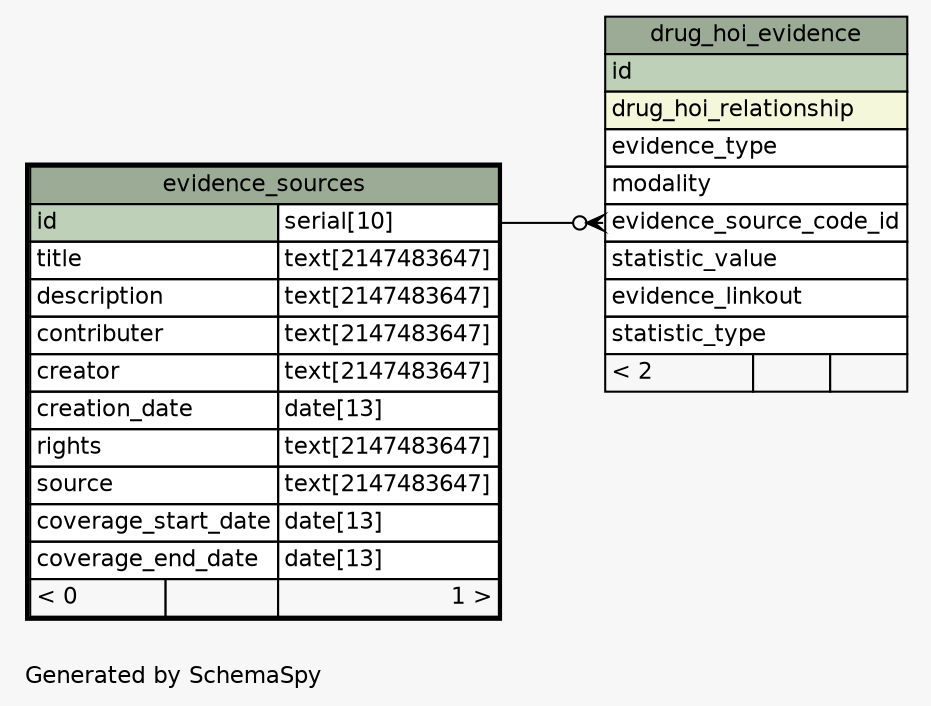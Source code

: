 // dot 2.38.0 on Linux 3.16.0-38-generic
// SchemaSpy rev 590
digraph "oneDegreeRelationshipsDiagram" {
  graph [
    rankdir="RL"
    bgcolor="#f7f7f7"
    label="\nGenerated by SchemaSpy"
    labeljust="l"
    nodesep="0.18"
    ranksep="0.46"
    fontname="Helvetica"
    fontsize="11"
  ];
  node [
    fontname="Helvetica"
    fontsize="11"
    shape="plaintext"
  ];
  edge [
    arrowsize="0.8"
  ];
  "drug_hoi_evidence":"evidence_source_code_id":w -> "evidence_sources":"id.type":e [arrowhead=none dir=back arrowtail=crowodot];
  "drug_hoi_evidence" [
    label=<
    <TABLE BORDER="0" CELLBORDER="1" CELLSPACING="0" BGCOLOR="#ffffff">
      <TR><TD COLSPAN="3" BGCOLOR="#9bab96" ALIGN="CENTER">drug_hoi_evidence</TD></TR>
      <TR><TD PORT="id" COLSPAN="3" BGCOLOR="#bed1b8" ALIGN="LEFT">id</TD></TR>
      <TR><TD PORT="drug_hoi_relationship" COLSPAN="3" BGCOLOR="#f4f7da" ALIGN="LEFT">drug_hoi_relationship</TD></TR>
      <TR><TD PORT="evidence_type" COLSPAN="3" ALIGN="LEFT">evidence_type</TD></TR>
      <TR><TD PORT="modality" COLSPAN="3" ALIGN="LEFT">modality</TD></TR>
      <TR><TD PORT="evidence_source_code_id" COLSPAN="3" ALIGN="LEFT">evidence_source_code_id</TD></TR>
      <TR><TD PORT="statistic_value" COLSPAN="3" ALIGN="LEFT">statistic_value</TD></TR>
      <TR><TD PORT="evidence_linkout" COLSPAN="3" ALIGN="LEFT">evidence_linkout</TD></TR>
      <TR><TD PORT="statistic_type" COLSPAN="3" ALIGN="LEFT">statistic_type</TD></TR>
      <TR><TD ALIGN="LEFT" BGCOLOR="#f7f7f7">&lt; 2</TD><TD ALIGN="RIGHT" BGCOLOR="#f7f7f7">  </TD><TD ALIGN="RIGHT" BGCOLOR="#f7f7f7">  </TD></TR>
    </TABLE>>
    URL="drug_hoi_evidence.html"
    tooltip="drug_hoi_evidence"
  ];
  "evidence_sources" [
    label=<
    <TABLE BORDER="2" CELLBORDER="1" CELLSPACING="0" BGCOLOR="#ffffff">
      <TR><TD COLSPAN="3" BGCOLOR="#9bab96" ALIGN="CENTER">evidence_sources</TD></TR>
      <TR><TD PORT="id" COLSPAN="2" BGCOLOR="#bed1b8" ALIGN="LEFT">id</TD><TD PORT="id.type" ALIGN="LEFT">serial[10]</TD></TR>
      <TR><TD PORT="title" COLSPAN="2" ALIGN="LEFT">title</TD><TD PORT="title.type" ALIGN="LEFT">text[2147483647]</TD></TR>
      <TR><TD PORT="description" COLSPAN="2" ALIGN="LEFT">description</TD><TD PORT="description.type" ALIGN="LEFT">text[2147483647]</TD></TR>
      <TR><TD PORT="contributer" COLSPAN="2" ALIGN="LEFT">contributer</TD><TD PORT="contributer.type" ALIGN="LEFT">text[2147483647]</TD></TR>
      <TR><TD PORT="creator" COLSPAN="2" ALIGN="LEFT">creator</TD><TD PORT="creator.type" ALIGN="LEFT">text[2147483647]</TD></TR>
      <TR><TD PORT="creation_date" COLSPAN="2" ALIGN="LEFT">creation_date</TD><TD PORT="creation_date.type" ALIGN="LEFT">date[13]</TD></TR>
      <TR><TD PORT="rights" COLSPAN="2" ALIGN="LEFT">rights</TD><TD PORT="rights.type" ALIGN="LEFT">text[2147483647]</TD></TR>
      <TR><TD PORT="source" COLSPAN="2" ALIGN="LEFT">source</TD><TD PORT="source.type" ALIGN="LEFT">text[2147483647]</TD></TR>
      <TR><TD PORT="coverage_start_date" COLSPAN="2" ALIGN="LEFT">coverage_start_date</TD><TD PORT="coverage_start_date.type" ALIGN="LEFT">date[13]</TD></TR>
      <TR><TD PORT="coverage_end_date" COLSPAN="2" ALIGN="LEFT">coverage_end_date</TD><TD PORT="coverage_end_date.type" ALIGN="LEFT">date[13]</TD></TR>
      <TR><TD ALIGN="LEFT" BGCOLOR="#f7f7f7">&lt; 0</TD><TD ALIGN="RIGHT" BGCOLOR="#f7f7f7">  </TD><TD ALIGN="RIGHT" BGCOLOR="#f7f7f7">1 &gt;</TD></TR>
    </TABLE>>
    URL="evidence_sources.html"
    tooltip="evidence_sources"
  ];
}
